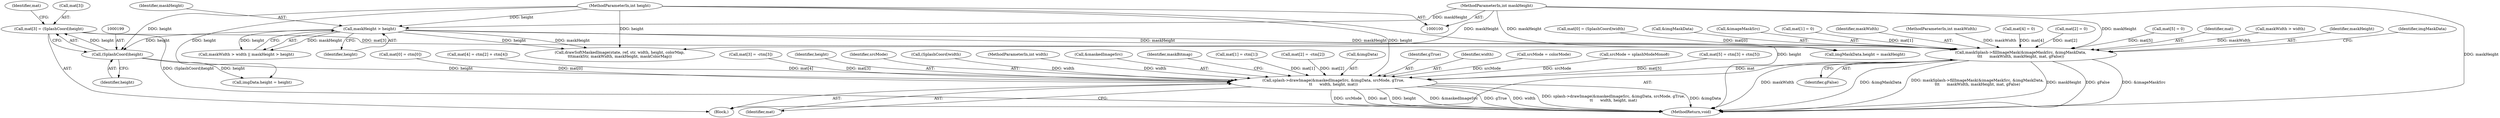 digraph "0_poppler_7b2d314a61fd0e12f47c62996cb49ec0d1ba747a_11@array" {
"1000194" [label="(Call,mat[3] = (SplashCoord)height)"];
"1000198" [label="(Call,(SplashCoord)height)"];
"1000135" [label="(Call,maskHeight > height)"];
"1000109" [label="(MethodParameterIn,int maskHeight)"];
"1000105" [label="(MethodParameterIn,int height)"];
"1000264" [label="(Call,maskSplash->fillImageMask(&imageMaskSrc, &imgMaskData,\n\t\t\t      maskWidth, maskHeight, mat, gFalse))"];
"1000683" [label="(Call,splash->drawImage(&maskedImageSrc, &imgData, srcMode, gTrue,\n\t\t      width, height, mat))"];
"1000361" [label="(Call,imgData.height = height)"];
"1000177" [label="(Call,mat[0] = (SplashCoord)width)"];
"1000194" [label="(Call,mat[3] = (SplashCoord)height)"];
"1000267" [label="(Call,&imgMaskData)"];
"1000694" [label="(Identifier,maskBitmap)"];
"1000289" [label="(Call,mat[1] = ctm[1])"];
"1000137" [label="(Identifier,height)"];
"1000265" [label="(Call,&imageMaskSrc)"];
"1000703" [label="(MethodReturn,void)"];
"1000200" [label="(Identifier,height)"];
"1000184" [label="(Call,mat[1] = 0)"];
"1000203" [label="(Identifier,mat)"];
"1000195" [label="(Call,mat[3])"];
"1000264" [label="(Call,maskSplash->fillImageMask(&imageMaskSrc, &imgMaskData,\n\t\t\t      maskWidth, maskHeight, mat, gFalse))"];
"1000296" [label="(Call,mat[2] = -ctm[2])"];
"1000198" [label="(Call,(SplashCoord)height)"];
"1000686" [label="(Call,&imgData)"];
"1000105" [label="(MethodParameterIn,int height)"];
"1000162" [label="(Call,drawSoftMaskedImage(state, ref, str, width, height, colorMap,\n\t\t\tmaskStr, maskWidth, maskHeight, maskColorMap))"];
"1000269" [label="(Identifier,maskWidth)"];
"1000272" [label="(Identifier,gFalse)"];
"1000108" [label="(MethodParameterIn,int maskWidth)"];
"1000689" [label="(Identifier,gTrue)"];
"1000690" [label="(Identifier,width)"];
"1000201" [label="(Call,mat[4] = 0)"];
"1000680" [label="(Call,srcMode = colorMode)"];
"1000189" [label="(Call,mat[2] = 0)"];
"1000176" [label="(Block,)"];
"1000675" [label="(Call,srcMode = splashModeMono8)"];
"1000692" [label="(Identifier,mat)"];
"1000135" [label="(Call,maskHeight > height)"];
"1000231" [label="(Call,imgMaskData.height = maskHeight)"];
"1000323" [label="(Call,mat[5] = ctm[3] + ctm[5])"];
"1000282" [label="(Call,mat[0] = ctm[0])"];
"1000206" [label="(Call,mat[5] = 0)"];
"1000271" [label="(Identifier,mat)"];
"1000312" [label="(Call,mat[4] = ctm[2] + ctm[4])"];
"1000109" [label="(MethodParameterIn,int maskHeight)"];
"1000132" [label="(Call,maskWidth > width)"];
"1000304" [label="(Call,mat[3] = -ctm[3])"];
"1000691" [label="(Identifier,height)"];
"1000683" [label="(Call,splash->drawImage(&maskedImageSrc, &imgData, srcMode, gTrue,\n\t\t      width, height, mat))"];
"1000688" [label="(Identifier,srcMode)"];
"1000181" [label="(Call,(SplashCoord)width)"];
"1000131" [label="(Call,maskWidth > width || maskHeight > height)"];
"1000270" [label="(Identifier,maskHeight)"];
"1000104" [label="(MethodParameterIn,int width)"];
"1000684" [label="(Call,&maskedImageSrc)"];
"1000274" [label="(Identifier,imgMaskData)"];
"1000136" [label="(Identifier,maskHeight)"];
"1000194" -> "1000176"  [label="AST: "];
"1000194" -> "1000198"  [label="CFG: "];
"1000195" -> "1000194"  [label="AST: "];
"1000198" -> "1000194"  [label="AST: "];
"1000203" -> "1000194"  [label="CFG: "];
"1000194" -> "1000703"  [label="DDG: (SplashCoord)height"];
"1000198" -> "1000194"  [label="DDG: height"];
"1000194" -> "1000264"  [label="DDG: mat[3]"];
"1000198" -> "1000200"  [label="CFG: "];
"1000199" -> "1000198"  [label="AST: "];
"1000200" -> "1000198"  [label="AST: "];
"1000135" -> "1000198"  [label="DDG: height"];
"1000105" -> "1000198"  [label="DDG: height"];
"1000198" -> "1000361"  [label="DDG: height"];
"1000198" -> "1000683"  [label="DDG: height"];
"1000135" -> "1000131"  [label="AST: "];
"1000135" -> "1000137"  [label="CFG: "];
"1000136" -> "1000135"  [label="AST: "];
"1000137" -> "1000135"  [label="AST: "];
"1000131" -> "1000135"  [label="CFG: "];
"1000135" -> "1000131"  [label="DDG: maskHeight"];
"1000135" -> "1000131"  [label="DDG: height"];
"1000109" -> "1000135"  [label="DDG: maskHeight"];
"1000105" -> "1000135"  [label="DDG: height"];
"1000135" -> "1000162"  [label="DDG: height"];
"1000135" -> "1000162"  [label="DDG: maskHeight"];
"1000135" -> "1000231"  [label="DDG: maskHeight"];
"1000135" -> "1000264"  [label="DDG: maskHeight"];
"1000109" -> "1000100"  [label="AST: "];
"1000109" -> "1000703"  [label="DDG: maskHeight"];
"1000109" -> "1000162"  [label="DDG: maskHeight"];
"1000109" -> "1000231"  [label="DDG: maskHeight"];
"1000109" -> "1000264"  [label="DDG: maskHeight"];
"1000105" -> "1000100"  [label="AST: "];
"1000105" -> "1000703"  [label="DDG: height"];
"1000105" -> "1000162"  [label="DDG: height"];
"1000105" -> "1000361"  [label="DDG: height"];
"1000105" -> "1000683"  [label="DDG: height"];
"1000264" -> "1000176"  [label="AST: "];
"1000264" -> "1000272"  [label="CFG: "];
"1000265" -> "1000264"  [label="AST: "];
"1000267" -> "1000264"  [label="AST: "];
"1000269" -> "1000264"  [label="AST: "];
"1000270" -> "1000264"  [label="AST: "];
"1000271" -> "1000264"  [label="AST: "];
"1000272" -> "1000264"  [label="AST: "];
"1000274" -> "1000264"  [label="CFG: "];
"1000264" -> "1000703"  [label="DDG: &imageMaskSrc"];
"1000264" -> "1000703"  [label="DDG: maskWidth"];
"1000264" -> "1000703"  [label="DDG: &imgMaskData"];
"1000264" -> "1000703"  [label="DDG: maskSplash->fillImageMask(&imageMaskSrc, &imgMaskData,\n\t\t\t      maskWidth, maskHeight, mat, gFalse)"];
"1000264" -> "1000703"  [label="DDG: maskHeight"];
"1000264" -> "1000703"  [label="DDG: gFalse"];
"1000108" -> "1000264"  [label="DDG: maskWidth"];
"1000132" -> "1000264"  [label="DDG: maskWidth"];
"1000177" -> "1000264"  [label="DDG: mat[0]"];
"1000184" -> "1000264"  [label="DDG: mat[1]"];
"1000189" -> "1000264"  [label="DDG: mat[2]"];
"1000206" -> "1000264"  [label="DDG: mat[5]"];
"1000201" -> "1000264"  [label="DDG: mat[4]"];
"1000264" -> "1000683"  [label="DDG: mat"];
"1000683" -> "1000176"  [label="AST: "];
"1000683" -> "1000692"  [label="CFG: "];
"1000684" -> "1000683"  [label="AST: "];
"1000686" -> "1000683"  [label="AST: "];
"1000688" -> "1000683"  [label="AST: "];
"1000689" -> "1000683"  [label="AST: "];
"1000690" -> "1000683"  [label="AST: "];
"1000691" -> "1000683"  [label="AST: "];
"1000692" -> "1000683"  [label="AST: "];
"1000694" -> "1000683"  [label="CFG: "];
"1000683" -> "1000703"  [label="DDG: &maskedImageSrc"];
"1000683" -> "1000703"  [label="DDG: gTrue"];
"1000683" -> "1000703"  [label="DDG: width"];
"1000683" -> "1000703"  [label="DDG: splash->drawImage(&maskedImageSrc, &imgData, srcMode, gTrue,\n\t\t      width, height, mat)"];
"1000683" -> "1000703"  [label="DDG: &imgData"];
"1000683" -> "1000703"  [label="DDG: srcMode"];
"1000683" -> "1000703"  [label="DDG: mat"];
"1000683" -> "1000703"  [label="DDG: height"];
"1000680" -> "1000683"  [label="DDG: srcMode"];
"1000675" -> "1000683"  [label="DDG: srcMode"];
"1000104" -> "1000683"  [label="DDG: width"];
"1000181" -> "1000683"  [label="DDG: width"];
"1000289" -> "1000683"  [label="DDG: mat[1]"];
"1000312" -> "1000683"  [label="DDG: mat[4]"];
"1000304" -> "1000683"  [label="DDG: mat[3]"];
"1000296" -> "1000683"  [label="DDG: mat[2]"];
"1000323" -> "1000683"  [label="DDG: mat[5]"];
"1000282" -> "1000683"  [label="DDG: mat[0]"];
}
